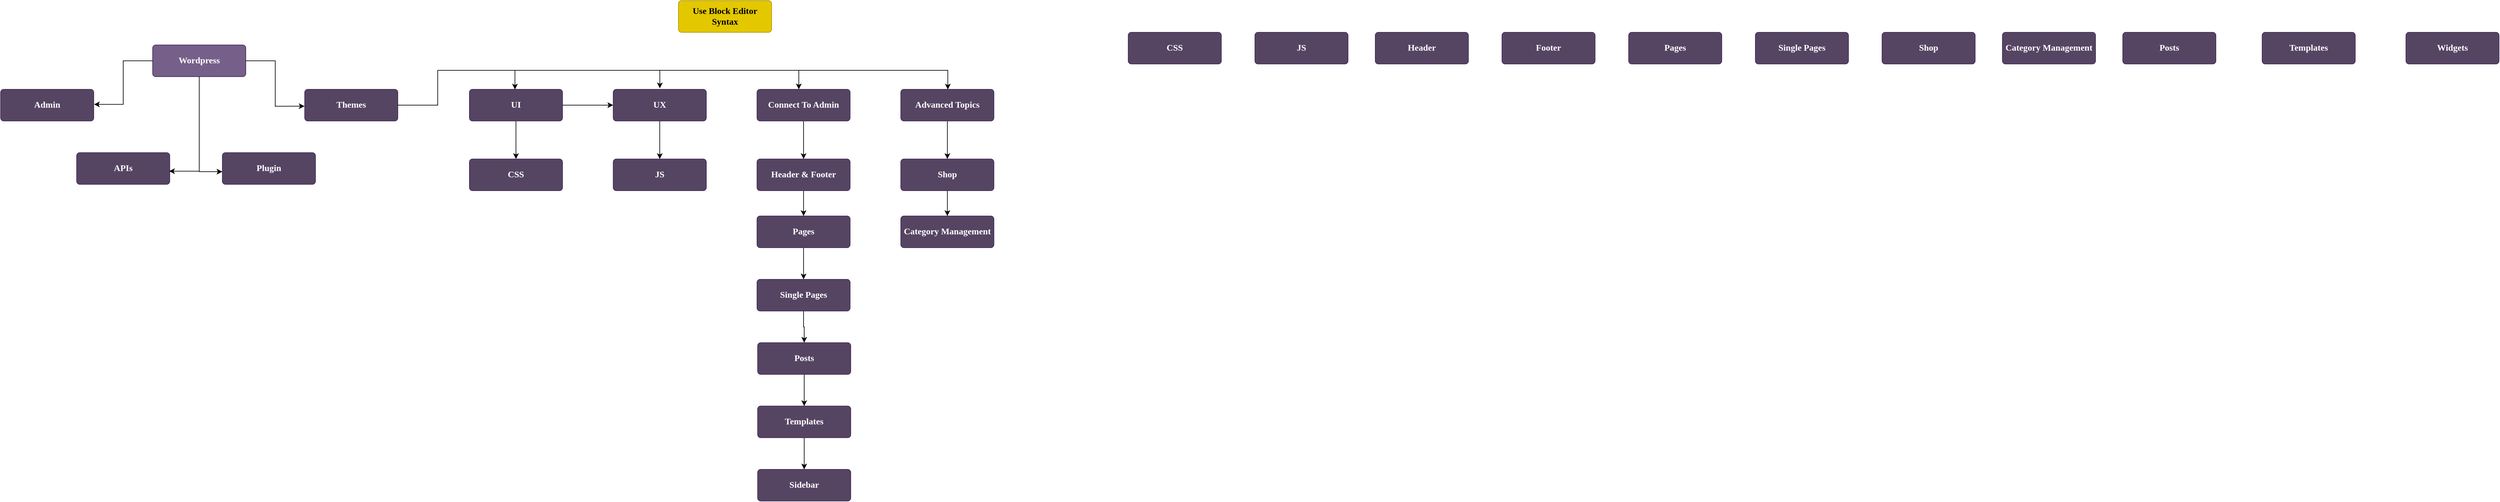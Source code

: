 <mxfile version="25.0.3">
  <diagram name="Page-1" id="QrzyZFwuSLCXhlCmugRZ">
    <mxGraphModel dx="1913" dy="1124" grid="1" gridSize="10" guides="1" tooltips="1" connect="1" arrows="1" fold="1" page="1" pageScale="1" pageWidth="850" pageHeight="1100" math="0" shadow="0">
      <root>
        <mxCell id="0" />
        <mxCell id="1" parent="0" />
        <mxCell id="Oc0uUHz0Iv2xXuUgYQCD-1" value="&lt;div style=&quot;forced-color-adjust: none;&quot;&gt;Wordpress&lt;/div&gt;" style="html=1;shadow=0;dashed=0;shape=mxgraph.bootstrap.rrect;rSize=5;strokeColor=#432D57;strokeWidth=1;fillColor=#76608a;fontColor=#ffffff;whiteSpace=wrap;align=center;verticalAlign=middle;spacingLeft=0;fontStyle=1;fontSize=14;spacing=5;rounded=1;glass=0;fillStyle=auto;fontFamily=Comic Sans MS;horizontal=1;textDirection=rtl;points=[];" vertex="1" parent="1">
          <mxGeometry x="320" y="90" width="147" height="50" as="geometry" />
        </mxCell>
        <mxCell id="Oc0uUHz0Iv2xXuUgYQCD-2" value="Themes" style="html=1;shadow=0;dashed=0;shape=mxgraph.bootstrap.rrect;rSize=5;strokeColor=#432D57;strokeWidth=1;fillColor=#554563;fontColor=#ffffff;whiteSpace=wrap;align=center;verticalAlign=middle;spacingLeft=0;fontStyle=1;fontSize=14;spacing=5;rounded=1;glass=0;fillStyle=auto;fontFamily=Comic Sans MS;horizontal=1;textDirection=rtl;points=[];" vertex="1" parent="1">
          <mxGeometry x="560" y="160" width="147" height="50" as="geometry" />
        </mxCell>
        <mxCell id="Oc0uUHz0Iv2xXuUgYQCD-4" value="&lt;div style=&quot;forced-color-adjust: none;&quot;&gt;Plugin&lt;/div&gt;" style="html=1;shadow=0;dashed=0;shape=mxgraph.bootstrap.rrect;rSize=5;strokeColor=#432D57;strokeWidth=1;fillColor=#554563;fontColor=#ffffff;whiteSpace=wrap;align=center;verticalAlign=middle;spacingLeft=0;fontStyle=1;fontSize=14;spacing=5;rounded=1;glass=0;fillStyle=auto;fontFamily=Comic Sans MS;horizontal=1;textDirection=rtl;points=[];" vertex="1" parent="1">
          <mxGeometry x="430" y="260" width="147" height="50" as="geometry" />
        </mxCell>
        <mxCell id="Oc0uUHz0Iv2xXuUgYQCD-8" value="&lt;div style=&quot;forced-color-adjust: none;&quot;&gt;APIs&lt;/div&gt;" style="html=1;shadow=0;dashed=0;shape=mxgraph.bootstrap.rrect;rSize=5;strokeColor=#432D57;strokeWidth=1;fillColor=#554563;fontColor=#ffffff;whiteSpace=wrap;align=center;verticalAlign=middle;spacingLeft=0;fontStyle=1;fontSize=14;spacing=5;rounded=1;glass=0;fillStyle=auto;fontFamily=Comic Sans MS;horizontal=1;textDirection=rtl;points=[];" vertex="1" parent="1">
          <mxGeometry x="200" y="260" width="147" height="50" as="geometry" />
        </mxCell>
        <mxCell id="Oc0uUHz0Iv2xXuUgYQCD-10" value="Admin" style="html=1;shadow=0;dashed=0;shape=mxgraph.bootstrap.rrect;rSize=5;strokeColor=#432D57;strokeWidth=1;fillColor=#554563;fontColor=#ffffff;whiteSpace=wrap;align=center;verticalAlign=middle;spacingLeft=0;fontStyle=1;fontSize=14;spacing=5;rounded=1;glass=0;fillStyle=auto;fontFamily=Comic Sans MS;horizontal=1;textDirection=rtl;points=[];" vertex="1" parent="1">
          <mxGeometry x="80" y="160" width="147" height="50" as="geometry" />
        </mxCell>
        <mxCell id="Oc0uUHz0Iv2xXuUgYQCD-12" style="edgeStyle=orthogonalEdgeStyle;rounded=0;orthogonalLoop=1;jettySize=auto;html=1;entryX=-0.002;entryY=0.533;entryDx=0;entryDy=0;entryPerimeter=0;" edge="1" parent="1" source="Oc0uUHz0Iv2xXuUgYQCD-1" target="Oc0uUHz0Iv2xXuUgYQCD-2">
          <mxGeometry relative="1" as="geometry" />
        </mxCell>
        <mxCell id="Oc0uUHz0Iv2xXuUgYQCD-13" style="edgeStyle=orthogonalEdgeStyle;rounded=0;orthogonalLoop=1;jettySize=auto;html=1;entryX=0;entryY=0.6;entryDx=0;entryDy=0;entryPerimeter=0;" edge="1" parent="1" source="Oc0uUHz0Iv2xXuUgYQCD-1" target="Oc0uUHz0Iv2xXuUgYQCD-4">
          <mxGeometry relative="1" as="geometry" />
        </mxCell>
        <mxCell id="Oc0uUHz0Iv2xXuUgYQCD-14" style="edgeStyle=orthogonalEdgeStyle;rounded=0;orthogonalLoop=1;jettySize=auto;html=1;entryX=0.993;entryY=0.585;entryDx=0;entryDy=0;entryPerimeter=0;" edge="1" parent="1" source="Oc0uUHz0Iv2xXuUgYQCD-1" target="Oc0uUHz0Iv2xXuUgYQCD-8">
          <mxGeometry relative="1" as="geometry" />
        </mxCell>
        <mxCell id="Oc0uUHz0Iv2xXuUgYQCD-15" style="edgeStyle=orthogonalEdgeStyle;rounded=0;orthogonalLoop=1;jettySize=auto;html=1;entryX=1.003;entryY=0.476;entryDx=0;entryDy=0;entryPerimeter=0;" edge="1" parent="1" source="Oc0uUHz0Iv2xXuUgYQCD-1" target="Oc0uUHz0Iv2xXuUgYQCD-10">
          <mxGeometry relative="1" as="geometry" />
        </mxCell>
        <mxCell id="Oc0uUHz0Iv2xXuUgYQCD-16" value="Use Block Editor Syntax" style="html=1;shadow=0;dashed=0;shape=mxgraph.bootstrap.rrect;rSize=5;strokeColor=#B09500;strokeWidth=1;fillColor=#e3c800;fontColor=#000000;whiteSpace=wrap;align=center;verticalAlign=middle;spacingLeft=0;fontStyle=1;fontSize=14;spacing=5;rounded=1;glass=0;fillStyle=auto;fontFamily=Comic Sans MS;horizontal=1;textDirection=rtl;points=[];" vertex="1" parent="1">
          <mxGeometry x="1150" y="20" width="147" height="50" as="geometry" />
        </mxCell>
        <mxCell id="Oc0uUHz0Iv2xXuUgYQCD-21" value="" style="edgeStyle=orthogonalEdgeStyle;rounded=0;orthogonalLoop=1;jettySize=auto;html=1;" edge="1" parent="1" source="Oc0uUHz0Iv2xXuUgYQCD-18" target="Oc0uUHz0Iv2xXuUgYQCD-20">
          <mxGeometry relative="1" as="geometry" />
        </mxCell>
        <mxCell id="Oc0uUHz0Iv2xXuUgYQCD-32" value="" style="edgeStyle=orthogonalEdgeStyle;rounded=0;orthogonalLoop=1;jettySize=auto;html=1;" edge="1" parent="1" source="Oc0uUHz0Iv2xXuUgYQCD-18" target="Oc0uUHz0Iv2xXuUgYQCD-31">
          <mxGeometry relative="1" as="geometry" />
        </mxCell>
        <mxCell id="Oc0uUHz0Iv2xXuUgYQCD-18" value="UI" style="html=1;shadow=0;dashed=0;shape=mxgraph.bootstrap.rrect;rSize=5;strokeColor=#432D57;strokeWidth=1;fillColor=#554563;fontColor=#ffffff;whiteSpace=wrap;align=center;verticalAlign=middle;spacingLeft=0;fontStyle=1;fontSize=14;spacing=5;rounded=1;glass=0;fillStyle=auto;fontFamily=Comic Sans MS;horizontal=1;textDirection=rtl;points=[];" vertex="1" parent="1">
          <mxGeometry x="820" y="160" width="147" height="50" as="geometry" />
        </mxCell>
        <mxCell id="Oc0uUHz0Iv2xXuUgYQCD-34" value="" style="edgeStyle=orthogonalEdgeStyle;rounded=0;orthogonalLoop=1;jettySize=auto;html=1;" edge="1" parent="1" source="Oc0uUHz0Iv2xXuUgYQCD-20" target="Oc0uUHz0Iv2xXuUgYQCD-33">
          <mxGeometry relative="1" as="geometry" />
        </mxCell>
        <mxCell id="Oc0uUHz0Iv2xXuUgYQCD-20" value="UX" style="html=1;shadow=0;dashed=0;shape=mxgraph.bootstrap.rrect;rSize=5;strokeColor=#432D57;strokeWidth=1;fillColor=#554563;fontColor=#ffffff;whiteSpace=wrap;align=center;verticalAlign=middle;spacingLeft=0;fontStyle=1;fontSize=14;spacing=5;rounded=1;glass=0;fillStyle=auto;fontFamily=Comic Sans MS;horizontal=1;textDirection=rtl;points=[];" vertex="1" parent="1">
          <mxGeometry x="1047" y="160" width="147" height="50" as="geometry" />
        </mxCell>
        <mxCell id="Oc0uUHz0Iv2xXuUgYQCD-44" value="" style="edgeStyle=orthogonalEdgeStyle;rounded=0;orthogonalLoop=1;jettySize=auto;html=1;" edge="1" parent="1" source="Oc0uUHz0Iv2xXuUgYQCD-22" target="Oc0uUHz0Iv2xXuUgYQCD-43">
          <mxGeometry relative="1" as="geometry" />
        </mxCell>
        <mxCell id="Oc0uUHz0Iv2xXuUgYQCD-22" value="Connect To Admin" style="html=1;shadow=0;dashed=0;shape=mxgraph.bootstrap.rrect;rSize=5;strokeColor=#432D57;strokeWidth=1;fillColor=#554563;fontColor=#ffffff;whiteSpace=wrap;align=center;verticalAlign=middle;spacingLeft=0;fontStyle=1;fontSize=14;spacing=5;rounded=1;glass=0;fillStyle=auto;fontFamily=Comic Sans MS;horizontal=1;textDirection=rtl;points=[];" vertex="1" parent="1">
          <mxGeometry x="1274" y="160" width="147" height="50" as="geometry" />
        </mxCell>
        <mxCell id="Oc0uUHz0Iv2xXuUgYQCD-36" value="" style="edgeStyle=orthogonalEdgeStyle;rounded=0;orthogonalLoop=1;jettySize=auto;html=1;" edge="1" parent="1" source="Oc0uUHz0Iv2xXuUgYQCD-24" target="Oc0uUHz0Iv2xXuUgYQCD-35">
          <mxGeometry relative="1" as="geometry" />
        </mxCell>
        <mxCell id="Oc0uUHz0Iv2xXuUgYQCD-24" value="Advanced Topics" style="html=1;shadow=0;dashed=0;shape=mxgraph.bootstrap.rrect;rSize=5;strokeColor=#432D57;strokeWidth=1;fillColor=#554563;fontColor=#ffffff;whiteSpace=wrap;align=center;verticalAlign=middle;spacingLeft=0;fontStyle=1;fontSize=14;spacing=5;rounded=1;glass=0;fillStyle=auto;fontFamily=Comic Sans MS;horizontal=1;textDirection=rtl;points=[];" vertex="1" parent="1">
          <mxGeometry x="1501" y="160" width="147" height="50" as="geometry" />
        </mxCell>
        <mxCell id="Oc0uUHz0Iv2xXuUgYQCD-26" style="edgeStyle=orthogonalEdgeStyle;rounded=0;orthogonalLoop=1;jettySize=auto;html=1;entryX=0.501;entryY=-0.032;entryDx=0;entryDy=0;entryPerimeter=0;" edge="1" parent="1" source="Oc0uUHz0Iv2xXuUgYQCD-2" target="Oc0uUHz0Iv2xXuUgYQCD-20">
          <mxGeometry relative="1" as="geometry">
            <Array as="points">
              <mxPoint x="770" y="185" />
              <mxPoint x="770" y="130" />
              <mxPoint x="1121" y="130" />
            </Array>
          </mxGeometry>
        </mxCell>
        <mxCell id="Oc0uUHz0Iv2xXuUgYQCD-27" style="edgeStyle=orthogonalEdgeStyle;rounded=0;orthogonalLoop=1;jettySize=auto;html=1;entryX=0.449;entryY=0;entryDx=0;entryDy=0;entryPerimeter=0;" edge="1" parent="1" source="Oc0uUHz0Iv2xXuUgYQCD-2" target="Oc0uUHz0Iv2xXuUgYQCD-22">
          <mxGeometry relative="1" as="geometry">
            <Array as="points">
              <mxPoint x="770" y="185" />
              <mxPoint x="770" y="130" />
              <mxPoint x="1340" y="130" />
            </Array>
          </mxGeometry>
        </mxCell>
        <mxCell id="Oc0uUHz0Iv2xXuUgYQCD-28" style="edgeStyle=orthogonalEdgeStyle;rounded=0;orthogonalLoop=1;jettySize=auto;html=1;entryX=0.505;entryY=0.006;entryDx=0;entryDy=0;entryPerimeter=0;" edge="1" parent="1" source="Oc0uUHz0Iv2xXuUgYQCD-2" target="Oc0uUHz0Iv2xXuUgYQCD-24">
          <mxGeometry relative="1" as="geometry">
            <Array as="points">
              <mxPoint x="770" y="185" />
              <mxPoint x="770" y="130" />
              <mxPoint x="1575" y="130" />
            </Array>
          </mxGeometry>
        </mxCell>
        <mxCell id="Oc0uUHz0Iv2xXuUgYQCD-30" style="edgeStyle=orthogonalEdgeStyle;rounded=0;orthogonalLoop=1;jettySize=auto;html=1;entryX=0.489;entryY=0.006;entryDx=0;entryDy=0;entryPerimeter=0;" edge="1" parent="1" source="Oc0uUHz0Iv2xXuUgYQCD-2" target="Oc0uUHz0Iv2xXuUgYQCD-18">
          <mxGeometry relative="1" as="geometry">
            <Array as="points">
              <mxPoint x="770" y="185" />
              <mxPoint x="770" y="130" />
              <mxPoint x="892" y="130" />
            </Array>
          </mxGeometry>
        </mxCell>
        <mxCell id="Oc0uUHz0Iv2xXuUgYQCD-31" value="CSS" style="html=1;shadow=0;dashed=0;shape=mxgraph.bootstrap.rrect;rSize=5;strokeColor=#432D57;strokeWidth=1;fillColor=#554563;fontColor=#ffffff;whiteSpace=wrap;align=center;verticalAlign=middle;spacingLeft=0;fontStyle=1;fontSize=14;spacing=5;rounded=1;glass=0;fillStyle=auto;fontFamily=Comic Sans MS;horizontal=1;textDirection=rtl;points=[];" vertex="1" parent="1">
          <mxGeometry x="820" y="270" width="147" height="50" as="geometry" />
        </mxCell>
        <mxCell id="Oc0uUHz0Iv2xXuUgYQCD-33" value="JS" style="html=1;shadow=0;dashed=0;shape=mxgraph.bootstrap.rrect;rSize=5;strokeColor=#432D57;strokeWidth=1;fillColor=#554563;fontColor=#ffffff;whiteSpace=wrap;align=center;verticalAlign=middle;spacingLeft=0;fontStyle=1;fontSize=14;spacing=5;rounded=1;glass=0;fillStyle=auto;fontFamily=Comic Sans MS;horizontal=1;textDirection=rtl;points=[];" vertex="1" parent="1">
          <mxGeometry x="1047" y="270" width="147" height="50" as="geometry" />
        </mxCell>
        <mxCell id="Oc0uUHz0Iv2xXuUgYQCD-47" value="" style="edgeStyle=orthogonalEdgeStyle;rounded=0;orthogonalLoop=1;jettySize=auto;html=1;" edge="1" parent="1" source="Oc0uUHz0Iv2xXuUgYQCD-35" target="Oc0uUHz0Iv2xXuUgYQCD-46">
          <mxGeometry relative="1" as="geometry" />
        </mxCell>
        <mxCell id="Oc0uUHz0Iv2xXuUgYQCD-35" value="Shop" style="html=1;shadow=0;dashed=0;shape=mxgraph.bootstrap.rrect;rSize=5;strokeColor=#432D57;strokeWidth=1;fillColor=#554563;fontColor=#ffffff;whiteSpace=wrap;align=center;verticalAlign=middle;spacingLeft=0;fontStyle=1;fontSize=14;spacing=5;rounded=1;glass=0;fillStyle=auto;fontFamily=Comic Sans MS;horizontal=1;textDirection=rtl;points=[];" vertex="1" parent="1">
          <mxGeometry x="1501" y="270" width="147" height="50" as="geometry" />
        </mxCell>
        <mxCell id="Oc0uUHz0Iv2xXuUgYQCD-53" value="" style="edgeStyle=orthogonalEdgeStyle;rounded=0;orthogonalLoop=1;jettySize=auto;html=1;" edge="1" parent="1" source="Oc0uUHz0Iv2xXuUgYQCD-37" target="Oc0uUHz0Iv2xXuUgYQCD-52">
          <mxGeometry relative="1" as="geometry" />
        </mxCell>
        <mxCell id="Oc0uUHz0Iv2xXuUgYQCD-37" value="Pages" style="html=1;shadow=0;dashed=0;shape=mxgraph.bootstrap.rrect;rSize=5;strokeColor=#432D57;strokeWidth=1;fillColor=#554563;fontColor=#ffffff;whiteSpace=wrap;align=center;verticalAlign=middle;spacingLeft=0;fontStyle=1;fontSize=14;spacing=5;rounded=1;glass=0;fillStyle=auto;fontFamily=Comic Sans MS;horizontal=1;textDirection=rtl;points=[];" vertex="1" parent="1">
          <mxGeometry x="1274" y="360" width="147" height="50" as="geometry" />
        </mxCell>
        <mxCell id="Oc0uUHz0Iv2xXuUgYQCD-42" value="" style="edgeStyle=orthogonalEdgeStyle;rounded=0;orthogonalLoop=1;jettySize=auto;html=1;" edge="1" parent="1" source="Oc0uUHz0Iv2xXuUgYQCD-39" target="Oc0uUHz0Iv2xXuUgYQCD-41">
          <mxGeometry relative="1" as="geometry" />
        </mxCell>
        <mxCell id="Oc0uUHz0Iv2xXuUgYQCD-39" value="Posts" style="html=1;shadow=0;dashed=0;shape=mxgraph.bootstrap.rrect;rSize=5;strokeColor=#432D57;strokeWidth=1;fillColor=#554563;fontColor=#ffffff;whiteSpace=wrap;align=center;verticalAlign=middle;spacingLeft=0;fontStyle=1;fontSize=14;spacing=5;rounded=1;glass=0;fillStyle=auto;fontFamily=Comic Sans MS;horizontal=1;textDirection=rtl;points=[];" vertex="1" parent="1">
          <mxGeometry x="1275" y="560" width="147" height="50" as="geometry" />
        </mxCell>
        <mxCell id="Oc0uUHz0Iv2xXuUgYQCD-51" value="" style="edgeStyle=orthogonalEdgeStyle;rounded=0;orthogonalLoop=1;jettySize=auto;html=1;" edge="1" parent="1" source="Oc0uUHz0Iv2xXuUgYQCD-41" target="Oc0uUHz0Iv2xXuUgYQCD-50">
          <mxGeometry relative="1" as="geometry" />
        </mxCell>
        <mxCell id="Oc0uUHz0Iv2xXuUgYQCD-41" value="Templates" style="html=1;shadow=0;dashed=0;shape=mxgraph.bootstrap.rrect;rSize=5;strokeColor=#432D57;strokeWidth=1;fillColor=#554563;fontColor=#ffffff;whiteSpace=wrap;align=center;verticalAlign=middle;spacingLeft=0;fontStyle=1;fontSize=14;spacing=5;rounded=1;glass=0;fillStyle=auto;fontFamily=Comic Sans MS;horizontal=1;textDirection=rtl;points=[];" vertex="1" parent="1">
          <mxGeometry x="1275" y="660" width="147" height="50" as="geometry" />
        </mxCell>
        <mxCell id="Oc0uUHz0Iv2xXuUgYQCD-45" style="edgeStyle=orthogonalEdgeStyle;rounded=0;orthogonalLoop=1;jettySize=auto;html=1;" edge="1" parent="1" source="Oc0uUHz0Iv2xXuUgYQCD-43" target="Oc0uUHz0Iv2xXuUgYQCD-37">
          <mxGeometry relative="1" as="geometry" />
        </mxCell>
        <mxCell id="Oc0uUHz0Iv2xXuUgYQCD-43" value="Header &amp;amp; Footer" style="html=1;shadow=0;dashed=0;shape=mxgraph.bootstrap.rrect;rSize=5;strokeColor=#432D57;strokeWidth=1;fillColor=#554563;fontColor=#ffffff;whiteSpace=wrap;align=center;verticalAlign=middle;spacingLeft=0;fontStyle=1;fontSize=14;spacing=5;rounded=1;glass=0;fillStyle=auto;fontFamily=Comic Sans MS;horizontal=1;textDirection=rtl;points=[];" vertex="1" parent="1">
          <mxGeometry x="1274" y="270" width="147" height="50" as="geometry" />
        </mxCell>
        <mxCell id="Oc0uUHz0Iv2xXuUgYQCD-46" value="Category Management" style="html=1;shadow=0;dashed=0;shape=mxgraph.bootstrap.rrect;rSize=5;strokeColor=#432D57;strokeWidth=1;fillColor=#554563;fontColor=#ffffff;whiteSpace=wrap;align=center;verticalAlign=middle;spacingLeft=0;fontStyle=1;fontSize=14;spacing=5;rounded=1;glass=0;fillStyle=auto;fontFamily=Comic Sans MS;horizontal=1;textDirection=rtl;points=[];" vertex="1" parent="1">
          <mxGeometry x="1501" y="360" width="147" height="50" as="geometry" />
        </mxCell>
        <mxCell id="Oc0uUHz0Iv2xXuUgYQCD-50" value="Sidebar" style="html=1;shadow=0;dashed=0;shape=mxgraph.bootstrap.rrect;rSize=5;strokeColor=#432D57;strokeWidth=1;fillColor=#554563;fontColor=#ffffff;whiteSpace=wrap;align=center;verticalAlign=middle;spacingLeft=0;fontStyle=1;fontSize=14;spacing=5;rounded=1;glass=0;fillStyle=auto;fontFamily=Comic Sans MS;horizontal=1;textDirection=rtl;points=[];" vertex="1" parent="1">
          <mxGeometry x="1275" y="760" width="147" height="50" as="geometry" />
        </mxCell>
        <mxCell id="Oc0uUHz0Iv2xXuUgYQCD-54" style="edgeStyle=orthogonalEdgeStyle;rounded=0;orthogonalLoop=1;jettySize=auto;html=1;" edge="1" parent="1" source="Oc0uUHz0Iv2xXuUgYQCD-52" target="Oc0uUHz0Iv2xXuUgYQCD-39">
          <mxGeometry relative="1" as="geometry" />
        </mxCell>
        <mxCell id="Oc0uUHz0Iv2xXuUgYQCD-52" value="Single Pages" style="html=1;shadow=0;dashed=0;shape=mxgraph.bootstrap.rrect;rSize=5;strokeColor=#432D57;strokeWidth=1;fillColor=#554563;fontColor=#ffffff;whiteSpace=wrap;align=center;verticalAlign=middle;spacingLeft=0;fontStyle=1;fontSize=14;spacing=5;rounded=1;glass=0;fillStyle=auto;fontFamily=Comic Sans MS;horizontal=1;textDirection=rtl;points=[];" vertex="1" parent="1">
          <mxGeometry x="1274" y="460" width="147" height="50" as="geometry" />
        </mxCell>
        <mxCell id="Oc0uUHz0Iv2xXuUgYQCD-55" value="CSS" style="html=1;shadow=0;dashed=0;shape=mxgraph.bootstrap.rrect;rSize=5;strokeColor=#432D57;strokeWidth=1;fillColor=#554563;fontColor=#ffffff;whiteSpace=wrap;align=center;verticalAlign=middle;spacingLeft=0;fontStyle=1;fontSize=14;spacing=5;rounded=1;glass=0;fillStyle=auto;fontFamily=Comic Sans MS;horizontal=1;textDirection=rtl;points=[];" vertex="1" parent="1">
          <mxGeometry x="1860" y="70" width="147" height="50" as="geometry" />
        </mxCell>
        <mxCell id="Oc0uUHz0Iv2xXuUgYQCD-56" value="JS" style="html=1;shadow=0;dashed=0;shape=mxgraph.bootstrap.rrect;rSize=5;strokeColor=#432D57;strokeWidth=1;fillColor=#554563;fontColor=#ffffff;whiteSpace=wrap;align=center;verticalAlign=middle;spacingLeft=0;fontStyle=1;fontSize=14;spacing=5;rounded=1;glass=0;fillStyle=auto;fontFamily=Comic Sans MS;horizontal=1;textDirection=rtl;points=[];" vertex="1" parent="1">
          <mxGeometry x="2060" y="70" width="147" height="50" as="geometry" />
        </mxCell>
        <mxCell id="Oc0uUHz0Iv2xXuUgYQCD-57" value="Header" style="html=1;shadow=0;dashed=0;shape=mxgraph.bootstrap.rrect;rSize=5;strokeColor=#432D57;strokeWidth=1;fillColor=#554563;fontColor=#ffffff;whiteSpace=wrap;align=center;verticalAlign=middle;spacingLeft=0;fontStyle=1;fontSize=14;spacing=5;rounded=1;glass=0;fillStyle=auto;fontFamily=Comic Sans MS;horizontal=1;textDirection=rtl;points=[];" vertex="1" parent="1">
          <mxGeometry x="2250" y="70" width="147" height="50" as="geometry" />
        </mxCell>
        <mxCell id="Oc0uUHz0Iv2xXuUgYQCD-58" value="Footer" style="html=1;shadow=0;dashed=0;shape=mxgraph.bootstrap.rrect;rSize=5;strokeColor=#432D57;strokeWidth=1;fillColor=#554563;fontColor=#ffffff;whiteSpace=wrap;align=center;verticalAlign=middle;spacingLeft=0;fontStyle=1;fontSize=14;spacing=5;rounded=1;glass=0;fillStyle=auto;fontFamily=Comic Sans MS;horizontal=1;textDirection=rtl;points=[];" vertex="1" parent="1">
          <mxGeometry x="2450" y="70" width="147" height="50" as="geometry" />
        </mxCell>
        <mxCell id="Oc0uUHz0Iv2xXuUgYQCD-59" value="Pages" style="html=1;shadow=0;dashed=0;shape=mxgraph.bootstrap.rrect;rSize=5;strokeColor=#432D57;strokeWidth=1;fillColor=#554563;fontColor=#ffffff;whiteSpace=wrap;align=center;verticalAlign=middle;spacingLeft=0;fontStyle=1;fontSize=14;spacing=5;rounded=1;glass=0;fillStyle=auto;fontFamily=Comic Sans MS;horizontal=1;textDirection=rtl;points=[];" vertex="1" parent="1">
          <mxGeometry x="2650" y="70" width="147" height="50" as="geometry" />
        </mxCell>
        <mxCell id="Oc0uUHz0Iv2xXuUgYQCD-60" value="Single Pages" style="html=1;shadow=0;dashed=0;shape=mxgraph.bootstrap.rrect;rSize=5;strokeColor=#432D57;strokeWidth=1;fillColor=#554563;fontColor=#ffffff;whiteSpace=wrap;align=center;verticalAlign=middle;spacingLeft=0;fontStyle=1;fontSize=14;spacing=5;rounded=1;glass=0;fillStyle=auto;fontFamily=Comic Sans MS;horizontal=1;textDirection=rtl;points=[];" vertex="1" parent="1">
          <mxGeometry x="2850" y="70" width="147" height="50" as="geometry" />
        </mxCell>
        <mxCell id="Oc0uUHz0Iv2xXuUgYQCD-66" value="Posts" style="html=1;shadow=0;dashed=0;shape=mxgraph.bootstrap.rrect;rSize=5;strokeColor=#432D57;strokeWidth=1;fillColor=#554563;fontColor=#ffffff;whiteSpace=wrap;align=center;verticalAlign=middle;spacingLeft=0;fontStyle=1;fontSize=14;spacing=5;rounded=1;glass=0;fillStyle=auto;fontFamily=Comic Sans MS;horizontal=1;textDirection=rtl;points=[];" vertex="1" parent="1">
          <mxGeometry x="3430" y="70" width="147" height="50" as="geometry" />
        </mxCell>
        <mxCell id="Oc0uUHz0Iv2xXuUgYQCD-67" value="Templates" style="html=1;shadow=0;dashed=0;shape=mxgraph.bootstrap.rrect;rSize=5;strokeColor=#432D57;strokeWidth=1;fillColor=#554563;fontColor=#ffffff;whiteSpace=wrap;align=center;verticalAlign=middle;spacingLeft=0;fontStyle=1;fontSize=14;spacing=5;rounded=1;glass=0;fillStyle=auto;fontFamily=Comic Sans MS;horizontal=1;textDirection=rtl;points=[];" vertex="1" parent="1">
          <mxGeometry x="3650" y="70" width="147" height="50" as="geometry" />
        </mxCell>
        <mxCell id="Oc0uUHz0Iv2xXuUgYQCD-68" value="Widgets" style="html=1;shadow=0;dashed=0;shape=mxgraph.bootstrap.rrect;rSize=5;strokeColor=#432D57;strokeWidth=1;fillColor=#554563;fontColor=#ffffff;whiteSpace=wrap;align=center;verticalAlign=middle;spacingLeft=0;fontStyle=1;fontSize=14;spacing=5;rounded=1;glass=0;fillStyle=auto;fontFamily=Comic Sans MS;horizontal=1;textDirection=rtl;points=[];" vertex="1" parent="1">
          <mxGeometry x="3877" y="70" width="147" height="50" as="geometry" />
        </mxCell>
        <mxCell id="Oc0uUHz0Iv2xXuUgYQCD-69" value="Shop" style="html=1;shadow=0;dashed=0;shape=mxgraph.bootstrap.rrect;rSize=5;strokeColor=#432D57;strokeWidth=1;fillColor=#554563;fontColor=#ffffff;whiteSpace=wrap;align=center;verticalAlign=middle;spacingLeft=0;fontStyle=1;fontSize=14;spacing=5;rounded=1;glass=0;fillStyle=auto;fontFamily=Comic Sans MS;horizontal=1;textDirection=rtl;points=[];" vertex="1" parent="1">
          <mxGeometry x="3050" y="70" width="147" height="50" as="geometry" />
        </mxCell>
        <mxCell id="Oc0uUHz0Iv2xXuUgYQCD-70" value="Category Management" style="html=1;shadow=0;dashed=0;shape=mxgraph.bootstrap.rrect;rSize=5;strokeColor=#432D57;strokeWidth=1;fillColor=#554563;fontColor=#ffffff;whiteSpace=wrap;align=center;verticalAlign=middle;spacingLeft=0;fontStyle=1;fontSize=14;spacing=5;rounded=1;glass=0;fillStyle=auto;fontFamily=Comic Sans MS;horizontal=1;textDirection=rtl;points=[];" vertex="1" parent="1">
          <mxGeometry x="3240" y="70" width="147" height="50" as="geometry" />
        </mxCell>
      </root>
    </mxGraphModel>
  </diagram>
</mxfile>
